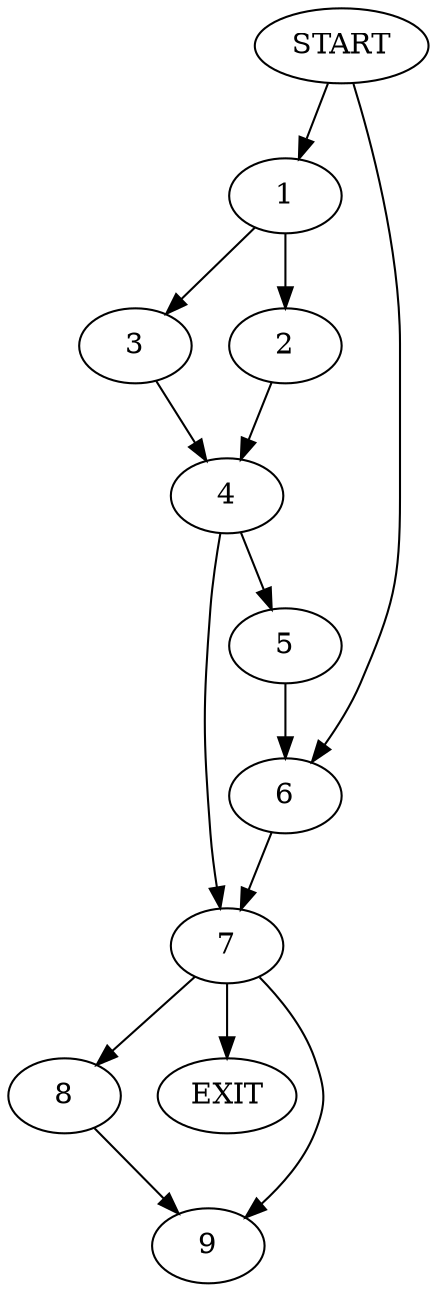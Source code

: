 digraph { 
0 [label="START"];
1;
2;
3;
4;
5;
6;
7;
8;
9;
10[label="EXIT"];
0 -> 1;
0 -> 6;
1 -> 2;
1 -> 3;
2 -> 4;
3 -> 4;
4 -> 7;
4 -> 5;
5 -> 6;
6 -> 7;
7 -> 10;
7 -> 8;
7:s2 -> 9;
8 -> 9;
}